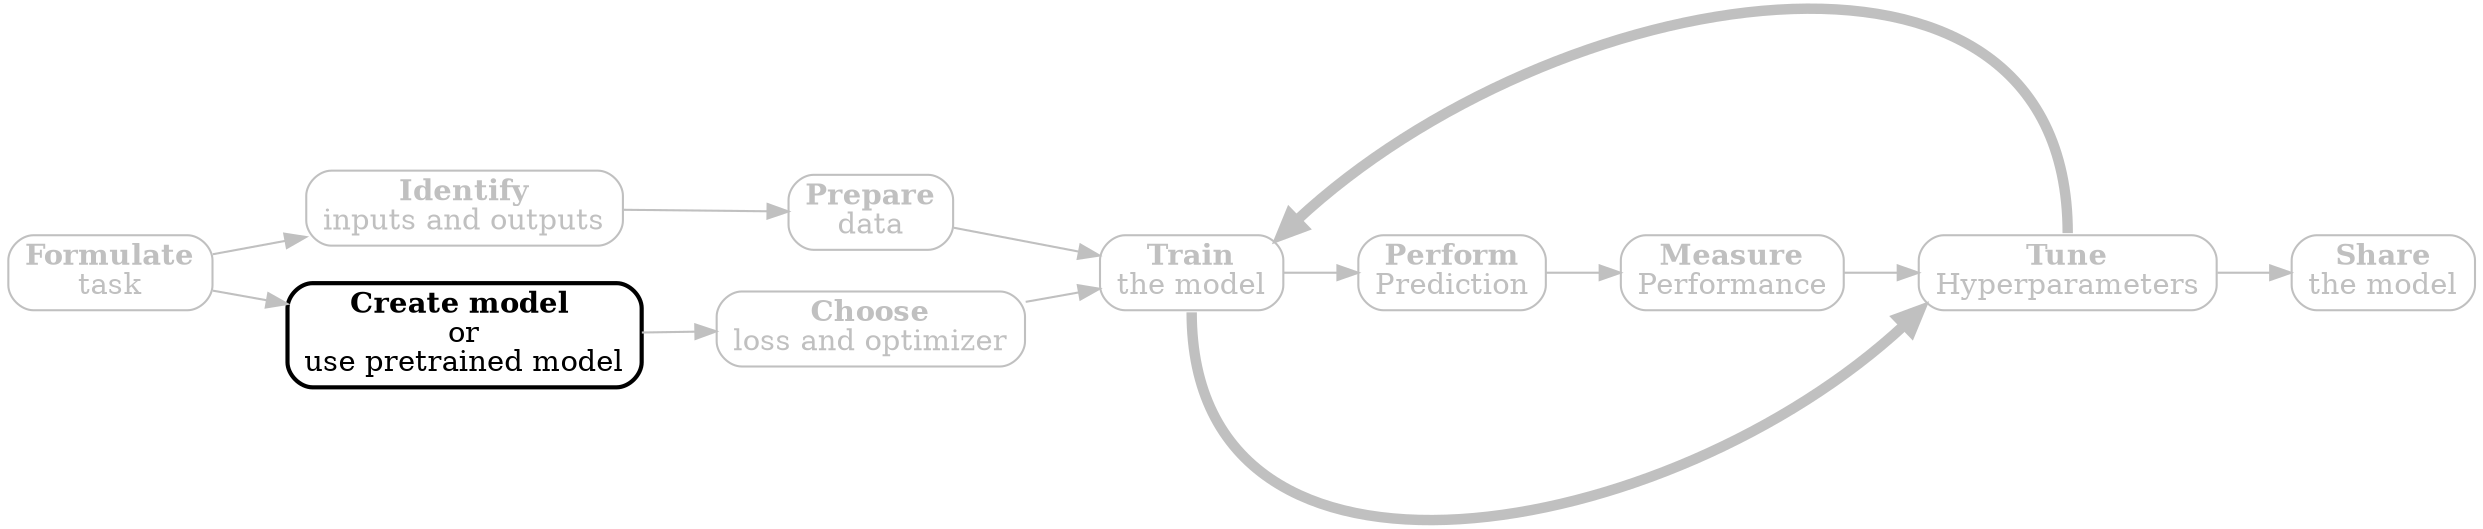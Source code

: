 digraph {
    #configs
	rankdir=LR;
    node [shape=rect, style=rounded, color=grey, fontcolor=grey]
    edge [color=grey];
    
    #special nodes
    formulate [label=<<B>Formulate</B><BR/>task>]
    i_o [label=<<B>Identify</B><BR/>inputs and outputs>]
    prepare [label=<<B>Prepare</B><BR/>data>]
	create_model [label=<<B>Create model </B><BR/>or<BR/>use pretrained model>, color=black, fontcolor=black, penwidth=2]
    loss [label=<<B>Choose</B><BR/>loss and optimizer>]
    train [label=<<B>Train</B><BR/>the model>]
    predict [label=<<B>Perform</B><BR/>Prediction>]
    quality [label=<<B>Measure</B><BR/>Performance>]
    tune [label=<<B>Tune</B><BR/>Hyperparameters>]
    share [label=<<B>Share</B><BR/>the model>]
    
    subgraph model_only {
  		node [color=white];
        train -> predict -> quality -> tune -> share;
  	}

    #the graph
    formulate -> i_o;formulate -> create_model;
    i_o -> prepare 
    create_model -> loss

    prepare -> train
    loss -> train

    tune:n -> train:ne [color=grey, penwidth=5];
    train:s -> tune:sw [color=grey, penwidth=5];
    
}